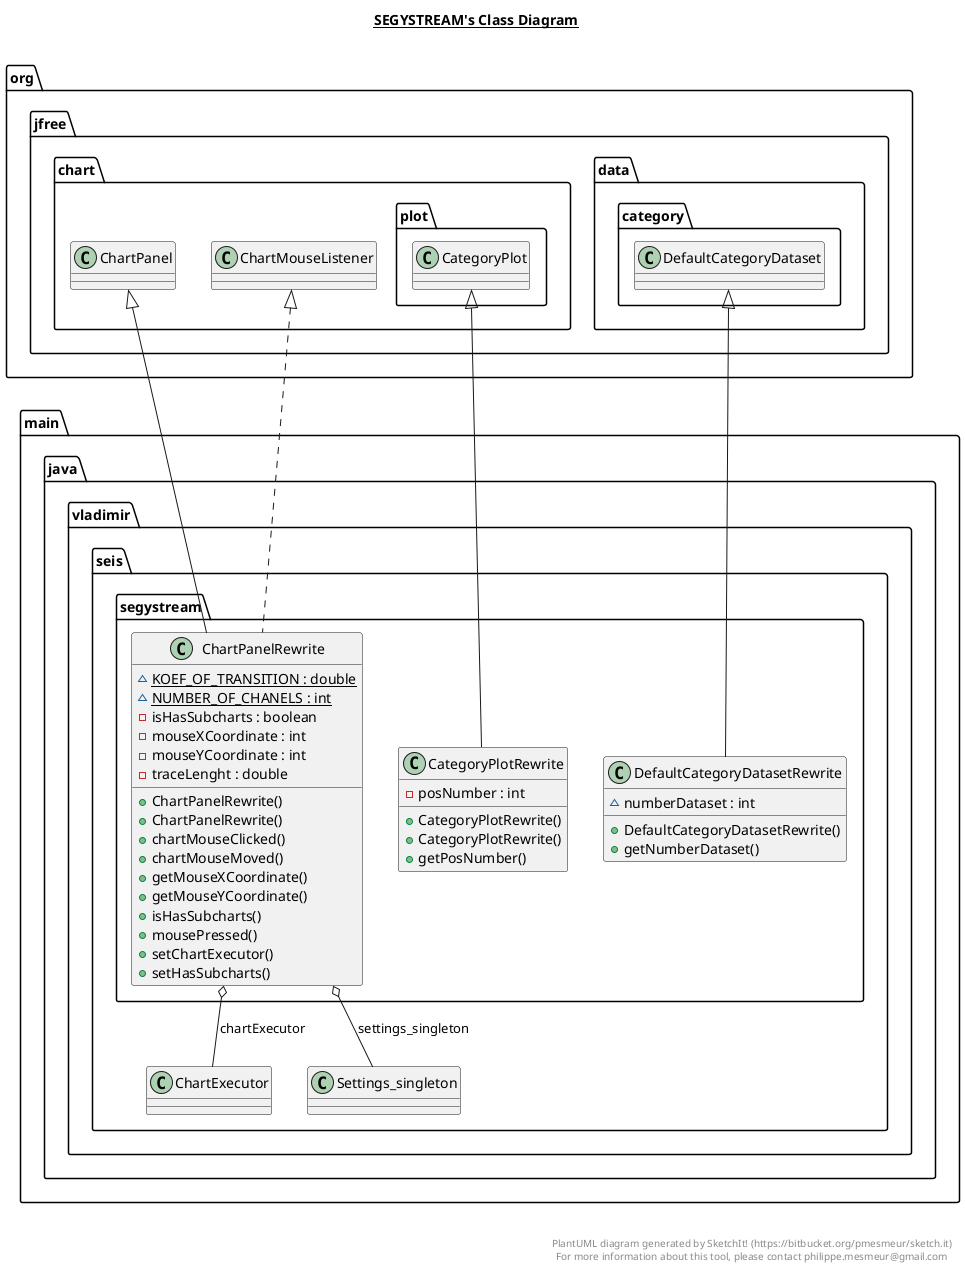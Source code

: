@startuml

title __SEGYSTREAM's Class Diagram__\n

  namespace main.java.vladimir.seis {
    namespace segystream {
      class main.java.vladimir.seis.segystream.CategoryPlotRewrite {
          - posNumber : int
          + CategoryPlotRewrite()
          + CategoryPlotRewrite()
          + getPosNumber()
      }
    }
  }
  

  namespace main.java.vladimir.seis {
    namespace segystream {
      class main.java.vladimir.seis.segystream.ChartPanelRewrite {
          {static} ~ KOEF_OF_TRANSITION : double
          {static} ~ NUMBER_OF_CHANELS : int
          - isHasSubcharts : boolean
          - mouseXCoordinate : int
          - mouseYCoordinate : int
          - traceLenght : double
          + ChartPanelRewrite()
          + ChartPanelRewrite()
          + chartMouseClicked()
          + chartMouseMoved()
          + getMouseXCoordinate()
          + getMouseYCoordinate()
          + isHasSubcharts()
          + mousePressed()
          + setChartExecutor()
          + setHasSubcharts()
      }
    }
  }
  

  namespace main.java.vladimir.seis {
    namespace segystream {
      class main.java.vladimir.seis.segystream.DefaultCategoryDatasetRewrite {
          ~ numberDataset : int
          + DefaultCategoryDatasetRewrite()
          + getNumberDataset()
      }
    }
  }
  

  main.java.vladimir.seis.segystream.CategoryPlotRewrite -up-|> org.jfree.chart.plot.CategoryPlot
  main.java.vladimir.seis.segystream.ChartPanelRewrite .up.|> org.jfree.chart.ChartMouseListener
  main.java.vladimir.seis.segystream.ChartPanelRewrite -up-|> org.jfree.chart.ChartPanel
  main.java.vladimir.seis.segystream.ChartPanelRewrite o-- main.java.vladimir.seis.ChartExecutor : chartExecutor
  main.java.vladimir.seis.segystream.ChartPanelRewrite o-- main.java.vladimir.seis.Settings_singleton : settings_singleton
  main.java.vladimir.seis.segystream.DefaultCategoryDatasetRewrite -up-|> org.jfree.data.category.DefaultCategoryDataset


right footer


PlantUML diagram generated by SketchIt! (https://bitbucket.org/pmesmeur/sketch.it)
For more information about this tool, please contact philippe.mesmeur@gmail.com
endfooter

@enduml
